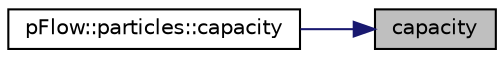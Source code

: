 digraph "capacity"
{
 // LATEX_PDF_SIZE
  edge [fontname="Helvetica",fontsize="10",labelfontname="Helvetica",labelfontsize="10"];
  node [fontname="Helvetica",fontsize="10",shape=record];
  rankdir="RL";
  Node1 [label="capacity",height=0.2,width=0.4,color="black", fillcolor="grey75", style="filled", fontcolor="black",tooltip=" "];
  Node1 -> Node2 [dir="back",color="midnightblue",fontsize="10",style="solid",fontname="Helvetica"];
  Node2 [label="pFlow::particles::capacity",height=0.2,width=0.4,color="black", fillcolor="white", style="filled",URL="$classpFlow_1_1particles.html#a234de5cb432c97fcb4b0f806bb86624e",tooltip=" "];
}

